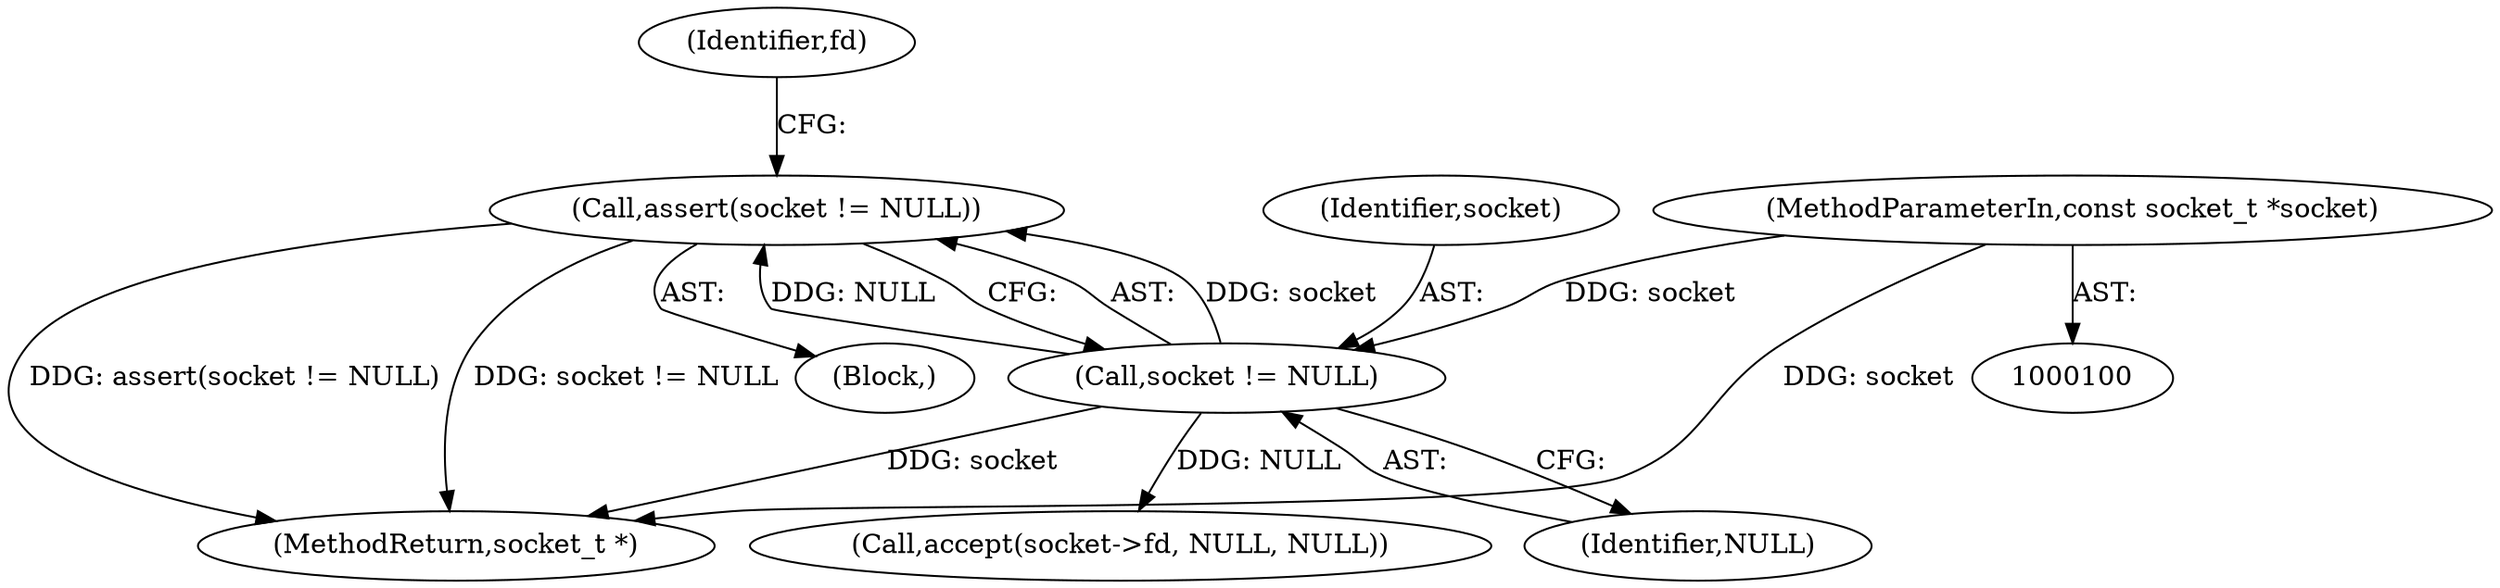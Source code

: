 digraph "0_Android_472271b153c5dc53c28beac55480a8d8434b2d5c_61@API" {
"1000103" [label="(Call,assert(socket != NULL))"];
"1000104" [label="(Call,socket != NULL)"];
"1000101" [label="(MethodParameterIn,const socket_t *socket)"];
"1000104" [label="(Call,socket != NULL)"];
"1000105" [label="(Identifier,socket)"];
"1000101" [label="(MethodParameterIn,const socket_t *socket)"];
"1000103" [label="(Call,assert(socket != NULL))"];
"1000109" [label="(Identifier,fd)"];
"1000110" [label="(Call,accept(socket->fd, NULL, NULL))"];
"1000102" [label="(Block,)"];
"1000106" [label="(Identifier,NULL)"];
"1000154" [label="(MethodReturn,socket_t *)"];
"1000103" -> "1000102"  [label="AST: "];
"1000103" -> "1000104"  [label="CFG: "];
"1000104" -> "1000103"  [label="AST: "];
"1000109" -> "1000103"  [label="CFG: "];
"1000103" -> "1000154"  [label="DDG: socket != NULL"];
"1000103" -> "1000154"  [label="DDG: assert(socket != NULL)"];
"1000104" -> "1000103"  [label="DDG: socket"];
"1000104" -> "1000103"  [label="DDG: NULL"];
"1000104" -> "1000106"  [label="CFG: "];
"1000105" -> "1000104"  [label="AST: "];
"1000106" -> "1000104"  [label="AST: "];
"1000104" -> "1000154"  [label="DDG: socket"];
"1000101" -> "1000104"  [label="DDG: socket"];
"1000104" -> "1000110"  [label="DDG: NULL"];
"1000101" -> "1000100"  [label="AST: "];
"1000101" -> "1000154"  [label="DDG: socket"];
}
